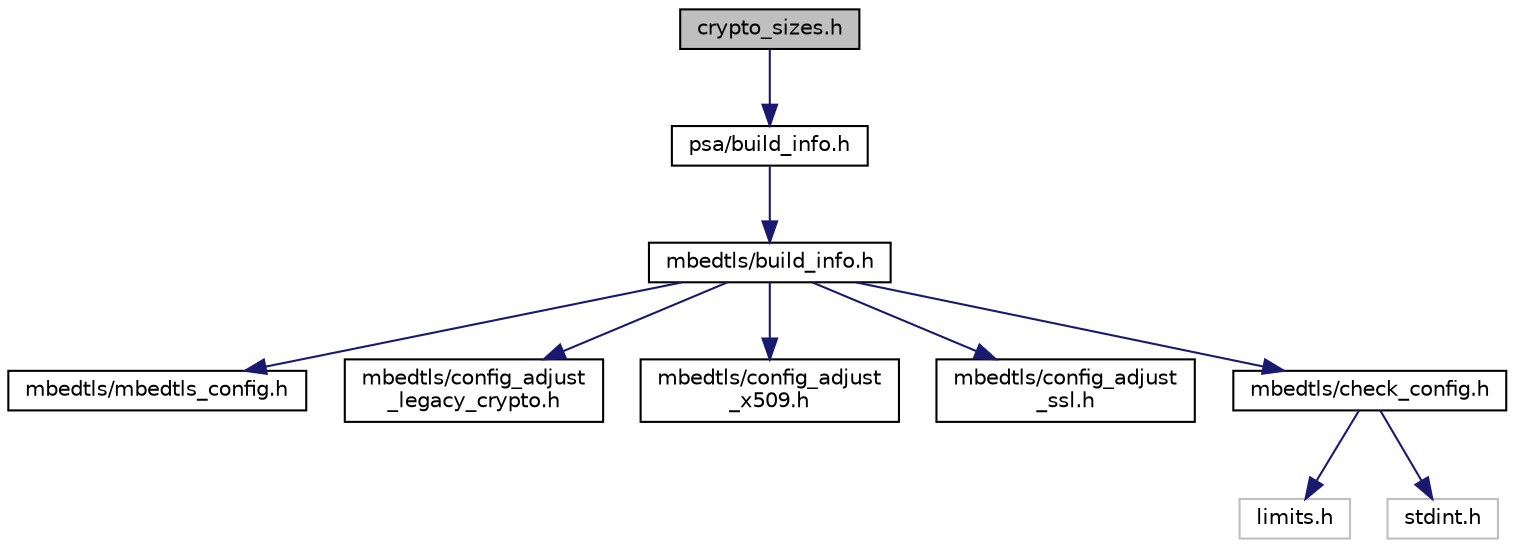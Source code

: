 digraph "crypto_sizes.h"
{
 // LATEX_PDF_SIZE
  edge [fontname="Helvetica",fontsize="10",labelfontname="Helvetica",labelfontsize="10"];
  node [fontname="Helvetica",fontsize="10",shape=record];
  Node1 [label="crypto_sizes.h",height=0.2,width=0.4,color="black", fillcolor="grey75", style="filled", fontcolor="black",tooltip="PSA cryptography module: Mbed TLS buffer size macros."];
  Node1 -> Node2 [color="midnightblue",fontsize="10",style="solid",fontname="Helvetica"];
  Node2 [label="psa/build_info.h",height=0.2,width=0.4,color="black", fillcolor="white", style="filled",URL="$psa_2build__info_8h.html",tooltip="Build-time PSA configuration info."];
  Node2 -> Node3 [color="midnightblue",fontsize="10",style="solid",fontname="Helvetica"];
  Node3 [label="mbedtls/build_info.h",height=0.2,width=0.4,color="black", fillcolor="white", style="filled",URL="$mbedtls_2build__info_8h.html",tooltip="Build-time configuration info."];
  Node3 -> Node4 [color="midnightblue",fontsize="10",style="solid",fontname="Helvetica"];
  Node4 [label="mbedtls/mbedtls_config.h",height=0.2,width=0.4,color="black", fillcolor="white", style="filled",URL="$mbedtls__config_8h.html",tooltip="Configuration options (set of defines)"];
  Node3 -> Node5 [color="midnightblue",fontsize="10",style="solid",fontname="Helvetica"];
  Node5 [label="mbedtls/config_adjust\l_legacy_crypto.h",height=0.2,width=0.4,color="black", fillcolor="white", style="filled",URL="$config__adjust__legacy__crypto_8h.html",tooltip="Adjust legacy configuration configuration."];
  Node3 -> Node6 [color="midnightblue",fontsize="10",style="solid",fontname="Helvetica"];
  Node6 [label="mbedtls/config_adjust\l_x509.h",height=0.2,width=0.4,color="black", fillcolor="white", style="filled",URL="$config__adjust__x509_8h.html",tooltip="Adjust X.509 configuration."];
  Node3 -> Node7 [color="midnightblue",fontsize="10",style="solid",fontname="Helvetica"];
  Node7 [label="mbedtls/config_adjust\l_ssl.h",height=0.2,width=0.4,color="black", fillcolor="white", style="filled",URL="$config__adjust__ssl_8h.html",tooltip="Adjust TLS configuration."];
  Node3 -> Node8 [color="midnightblue",fontsize="10",style="solid",fontname="Helvetica"];
  Node8 [label="mbedtls/check_config.h",height=0.2,width=0.4,color="black", fillcolor="white", style="filled",URL="$check__config_8h.html",tooltip="Consistency checks for configuration options."];
  Node8 -> Node9 [color="midnightblue",fontsize="10",style="solid",fontname="Helvetica"];
  Node9 [label="limits.h",height=0.2,width=0.4,color="grey75", fillcolor="white", style="filled",tooltip=" "];
  Node8 -> Node10 [color="midnightblue",fontsize="10",style="solid",fontname="Helvetica"];
  Node10 [label="stdint.h",height=0.2,width=0.4,color="grey75", fillcolor="white", style="filled",tooltip=" "];
}
